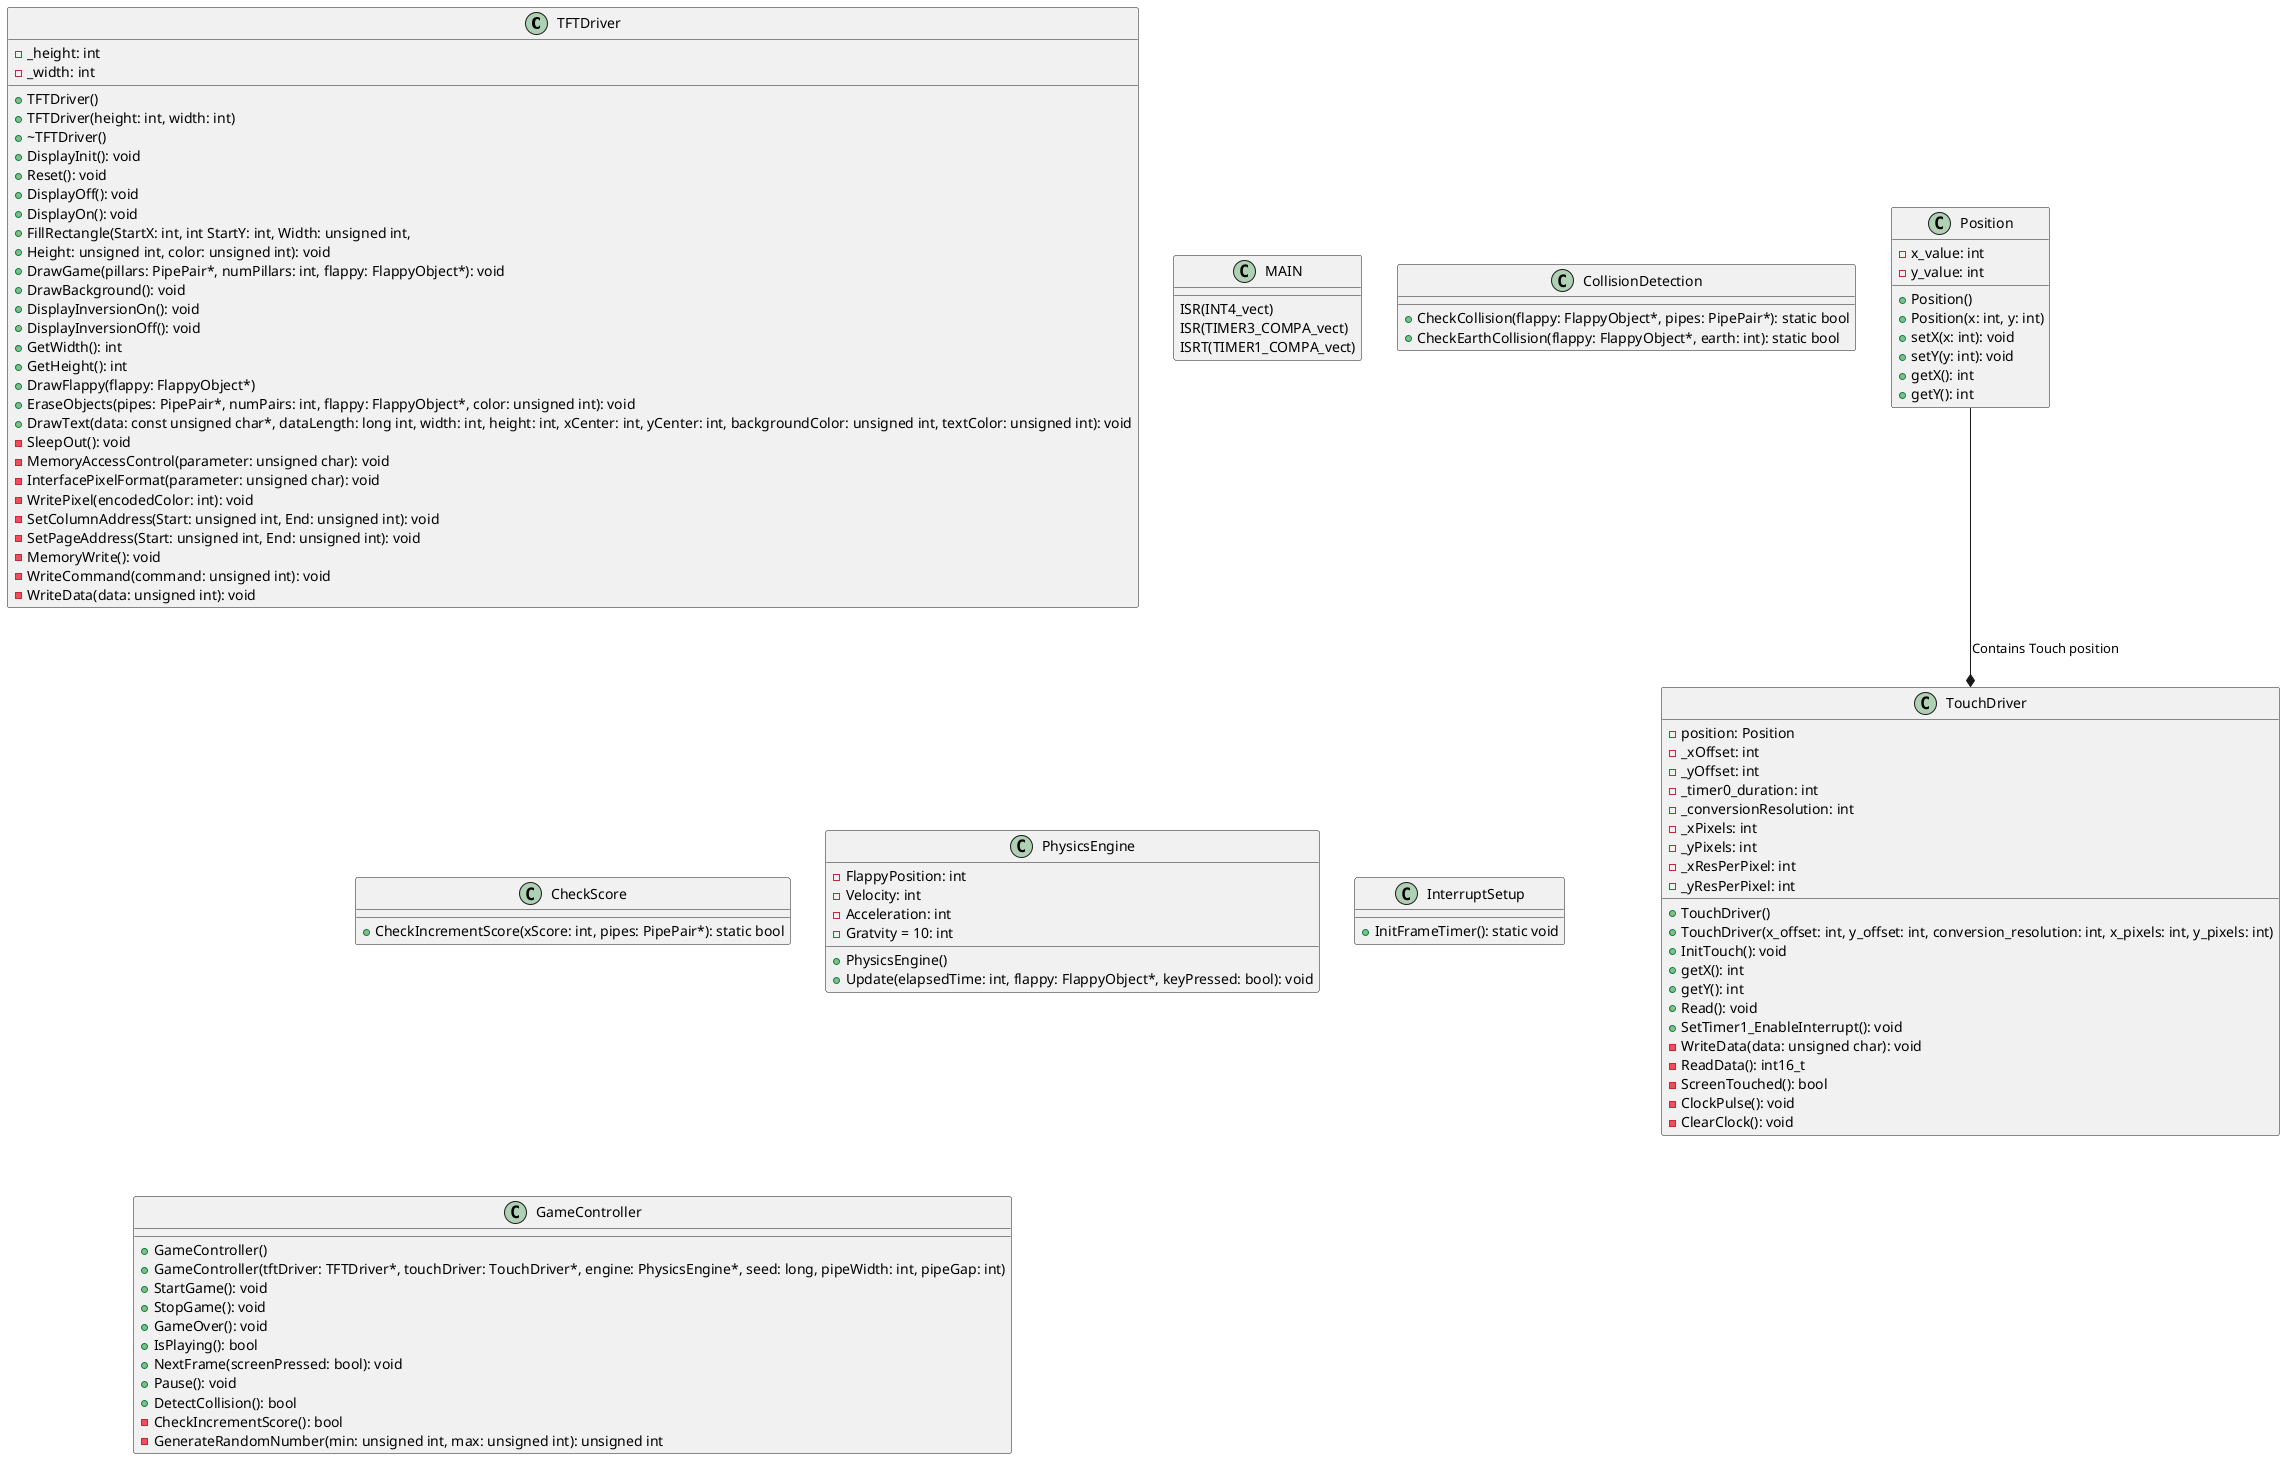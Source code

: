 @startuml
class TFTDriver
{
    +TFTDriver()
    +TFTDriver(height: int, width: int)
    +~TFTDriver()
    +DisplayInit(): void
    +Reset(): void
    +DisplayOff(): void
    +DisplayOn(): void
    +FillRectangle(StartX: int, int StartY: int, Width: unsigned int,
	+Height: unsigned int, color: unsigned int): void
    +DrawGame(pillars: PipePair*, numPillars: int, flappy: FlappyObject*): void
    +DrawBackground(): void
    +DisplayInversionOn(): void
    +DisplayInversionOff(): void
    +GetWidth(): int
    +GetHeight(): int
    +DrawFlappy(flappy: FlappyObject*)
    +EraseObjects(pipes: PipePair*, numPairs: int, flappy: FlappyObject*, color: unsigned int): void
    +DrawText(data: const unsigned char*, dataLength: long int, width: int, height: int, xCenter: int, yCenter: int, backgroundColor: unsigned int, textColor: unsigned int): void
    -_height: int
    -_width: int
    -SleepOut(): void
    -MemoryAccessControl(parameter: unsigned char): void
    -InterfacePixelFormat(parameter: unsigned char): void
    -WritePixel(encodedColor: int): void
    -SetColumnAddress(Start: unsigned int, End: unsigned int): void
    -SetPageAddress(Start: unsigned int, End: unsigned int): void
    -MemoryWrite(): void
    -WriteCommand(command: unsigned int): void
    -WriteData(data: unsigned int): void
}

class TouchDriver
{
    +TouchDriver()
    +TouchDriver(x_offset: int, y_offset: int, conversion_resolution: int, x_pixels: int, y_pixels: int)
    +InitTouch(): void
    +getX(): int
    +getY(): int
    +Read(): void
    +SetTimer1_EnableInterrupt(): void
    -WriteData(data: unsigned char): void
    -ReadData(): int16_t
    -ScreenTouched(): bool
    -ClockPulse(): void
    -ClearClock(): void
    -position: Position
    -_xOffset: int
    -_yOffset: int
    -_timer0_duration: int
    -_conversionResolution: int
    -_xPixels: int
    -_yPixels: int
    -_xResPerPixel: int
    -_yResPerPixel: int
}

class Position
{
    +Position()
    +Position(x: int, y: int)
    +setX(x: int): void
    +setY(y: int): void
    +getX(): int
    +getY(): int
    -x_value: int
    -y_value: int
}

class MAIN
{
    ISR(INT4_vect)
    ISR(TIMER3_COMPA_vect)
    ISRT(TIMER1_COMPA_vect)
}

class CollisionDetection
{
    +CheckCollision(flappy: FlappyObject*, pipes: PipePair*): static bool
    +CheckEarthCollision(flappy: FlappyObject*, earth: int): static bool
}

class CheckScore
{
    +CheckIncrementScore(xScore: int, pipes: PipePair*): static bool
}

class PhysicsEngine
{
    +PhysicsEngine()
    +Update(elapsedTime: int, flappy: FlappyObject*, keyPressed: bool): void
    -FlappyPosition: int
    -Velocity: int
    -Acceleration: int
    -Gratvity = 10: int
}

class InterruptSetup
{
    +InitFrameTimer(): static void
}

class GameController
{
    +GameController()
    +GameController(tftDriver: TFTDriver*, touchDriver: TouchDriver*, engine: PhysicsEngine*, seed: long, pipeWidth: int, pipeGap: int)
    +StartGame(): void
    +StopGame(): void
    +GameOver(): void
    +IsPlaying(): bool
    +NextFrame(screenPressed: bool): void
    +Pause(): void
    +DetectCollision(): bool
    -CheckIncrementScore(): bool
    -GenerateRandomNumber(min: unsigned int, max: unsigned int): unsigned int
}

Position --* TouchDriver : Contains Touch position
@enduml